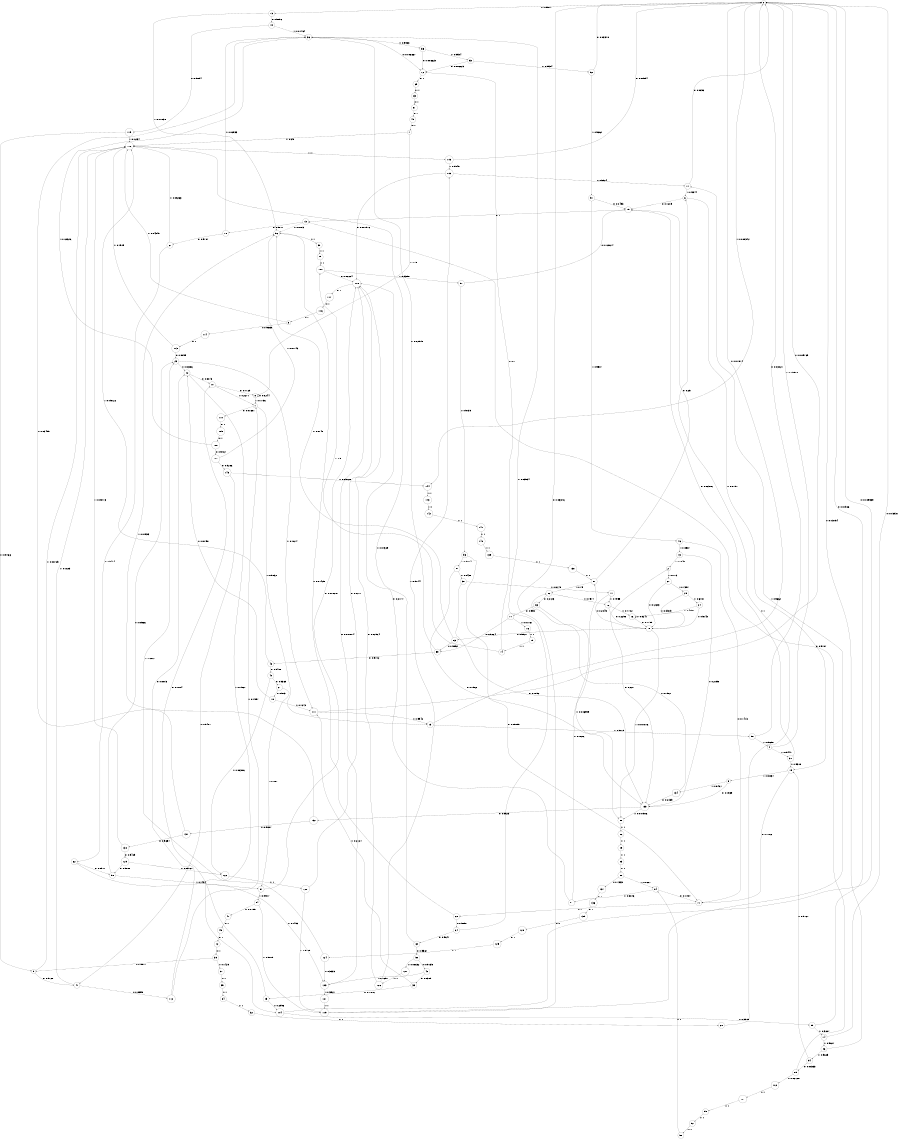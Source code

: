 digraph "ch2_random_source_L16" {
size = "6,8.5";
ratio = "fill";
node [shape = circle];
node [fontsize = 24];
edge [fontsize = 24];
0 -> 13 [label = "0: 0.9917   "];
0 -> 144 [label = "1: 0.008342  "];
1 -> 110 [label = "0: 0.01681  "];
1 -> 15 [label = "1: 0.9832   "];
2 -> 133 [label = "0: 0.227    "];
2 -> 27 [label = "1: 0.773    "];
3 -> 114 [label = "0: 0.9565   "];
3 -> 106 [label = "1: 0.04348  "];
4 -> 0 [label = "0: 0.05588  "];
4 -> 31 [label = "1: 0.9441   "];
5 -> 41 [label = "0: 0.9128   "];
5 -> 106 [label = "1: 0.08725  "];
6 -> 79 [label = "0: 0.1209   "];
6 -> 19 [label = "1: 0.8791   "];
7 -> 8 [label = "0: 0.75     "];
7 -> 106 [label = "1: 0.25     "];
8 -> 8 [label = "0: 0.8244   "];
8 -> 1 [label = "1: 0.1756   "];
9 -> 133 [label = "0: 0.1539   "];
9 -> 134 [label = "1: 0.8461   "];
10 -> 8 [label = "0: 0.7729   "];
10 -> 1 [label = "1: 0.2271   "];
11 -> 78 [label = "0: 0.2045   "];
11 -> 26 [label = "1: 0.7955   "];
12 -> 39 [label = "0: 1        "];
13 -> 44 [label = "0: 0.9896   "];
13 -> 56 [label = "1: 0.01038  "];
14 -> 0 [label = "0: 0.03931  "];
14 -> 96 [label = "1: 0.9607   "];
15 -> 0 [label = "0: 0.01814  "];
15 -> 98 [label = "1: 0.9819   "];
16 -> 78 [label = "0: 0.1759   "];
16 -> 16 [label = "1: 0.8241   "];
17 -> 0 [label = "0: 0.0656   "];
17 -> 6 [label = "1: 0.9344   "];
18 -> 22 [label = "0: 0.8758   "];
18 -> 111 [label = "1: 0.1242   "];
19 -> 71 [label = "0: 0.1166   "];
19 -> 9 [label = "1: 0.8834   "];
20 -> 6 [label = "1: 1        "];
21 -> 18 [label = "0: 0.913    "];
21 -> 57 [label = "1: 0.087    "];
22 -> 10 [label = "0: 0.8073   "];
22 -> 104 [label = "1: 0.1927   "];
23 -> 22 [label = "0: 0.8386   "];
23 -> 111 [label = "1: 0.1614   "];
24 -> 78 [label = "0: 0.5143   "];
24 -> 16 [label = "1: 0.4857   "];
25 -> 10 [label = "0: 0.7004   "];
25 -> 104 [label = "1: 0.2996   "];
26 -> 78 [label = "0: 0.2298   "];
26 -> 16 [label = "1: 0.7702   "];
27 -> 78 [label = "0: 0.2603   "];
27 -> 28 [label = "1: 0.7397   "];
28 -> 78 [label = "0: 0.3519   "];
28 -> 24 [label = "1: 0.6481   "];
29 -> 83 [label = "1: 1        "];
30 -> 85 [label = "1: 1        "];
31 -> 79 [label = "0: 0.06916  "];
31 -> 19 [label = "1: 0.9308   "];
32 -> 20 [label = "1: 1        "];
33 -> 25 [label = "0: 0.7876   "];
33 -> 111 [label = "1: 0.2124   "];
34 -> 32 [label = "1: 1        "];
35 -> 34 [label = "1: 1        "];
36 -> 72 [label = "0: 0.006667  "];
36 -> 55 [label = "1: 0.9933   "];
37 -> 35 [label = "1: 1        "];
38 -> 133 [label = "0: 0.1852   "];
38 -> 11 [label = "1: 0.8148   "];
39 -> 5 [label = "0: 0.8571   "];
39 -> 37 [label = "1: 0.1429   "];
40 -> 21 [label = "0: 0.9369   "];
40 -> 122 [label = "1: 0.06306  "];
41 -> 112 [label = "0: 0.8395   "];
41 -> 106 [label = "1: 0.1605   "];
42 -> 33 [label = "0: 0.8309   "];
42 -> 123 [label = "1: 0.1691   "];
43 -> 133 [label = "0: 0.2155   "];
43 -> 2 [label = "1: 0.7845   "];
44 -> 115 [label = "0: 0.9854   "];
44 -> 36 [label = "1: 0.01464  "];
45 -> 12 [label = "0: 1        "];
46 -> 71 [label = "0: 0.1413   "];
46 -> 43 [label = "1: 0.8587   "];
47 -> 45 [label = "0: 1        "];
48 -> 40 [label = "0: 0.9488   "];
48 -> 106 [label = "1: 0.05122  "];
49 -> 7 [label = "0: 1        "];
50 -> 42 [label = "0: 0.9135   "];
50 -> 127 [label = "1: 0.08652  "];
51 -> 79 [label = "0: 0.0493   "];
51 -> 46 [label = "1: 0.9507   "];
52 -> 0 [label = "0: 0.03378  "];
52 -> 51 [label = "1: 0.9662   "];
53 -> 72 [label = "0: 0.006623  "];
53 -> 52 [label = "1: 0.9934   "];
54 -> 47 [label = "0: 0.0195   "];
54 -> 119 [label = "1: 0.9805   "];
55 -> 72 [label = "0: 0.006623  "];
55 -> 53 [label = "1: 0.9934   "];
56 -> 30 [label = "1: 1        "];
57 -> 118 [label = "0: 0.008287  "];
57 -> 54 [label = "1: 0.9917   "];
58 -> 23 [label = "0: 0.8566   "];
58 -> 57 [label = "1: 0.1434   "];
59 -> 48 [label = "0: 0.9702   "];
59 -> 36 [label = "1: 0.02975  "];
60 -> 50 [label = "0: 0.9567   "];
60 -> 106 [label = "1: 0.04329  "];
61 -> 49 [label = "0: 1        "];
62 -> 58 [label = "0: 0.8517   "];
62 -> 123 [label = "1: 0.1483   "];
63 -> 59 [label = "0: 0.9852   "];
63 -> 56 [label = "1: 0.0148   "];
64 -> 60 [label = "0: 0.9647   "];
64 -> 36 [label = "1: 0.03534  "];
65 -> 61 [label = "0: 1        "];
66 -> 77 [label = "0: 0.993    "];
66 -> 88 [label = "1: 0.006999  "];
67 -> 62 [label = "0: 0.9474   "];
67 -> 106 [label = "1: 0.05263  "];
68 -> 64 [label = "0: 0.9857   "];
68 -> 56 [label = "1: 0.01429  "];
69 -> 65 [label = "0: 1        "];
70 -> 67 [label = "0: 0.9707   "];
70 -> 36 [label = "1: 0.02933  "];
71 -> 68 [label = "0: 1        "];
72 -> 69 [label = "0: 1        "];
73 -> 70 [label = "0: 0.9817   "];
73 -> 56 [label = "1: 0.0183   "];
74 -> 72 [label = "0: 0.1      "];
74 -> 100 [label = "1: 0.9      "];
75 -> 74 [label = "1: 1        "];
76 -> 75 [label = "1: 1        "];
77 -> 59 [label = "0: 0.9824   "];
77 -> 76 [label = "1: 0.01761  "];
78 -> 63 [label = "0: 0.9921   "];
78 -> 88 [label = "1: 0.007876  "];
79 -> 73 [label = "0: 1        "];
80 -> 137 [label = "0: 0.1333   "];
80 -> 84 [label = "1: 0.8667   "];
81 -> 118 [label = "0: 0.2174   "];
81 -> 87 [label = "1: 0.7826   "];
82 -> 66 [label = "0: 0.2423   "];
82 -> 26 [label = "1: 0.7577   "];
83 -> 80 [label = "1: 1        "];
84 -> 71 [label = "0: 0.1154   "];
84 -> 81 [label = "1: 0.8846   "];
85 -> 100 [label = "1: 1        "];
86 -> 29 [label = "1: 1        "];
87 -> 79 [label = "0: 0.25     "];
87 -> 82 [label = "1: 0.75     "];
88 -> 86 [label = "1: 1        "];
89 -> 73 [label = "0: 0.9787   "];
89 -> 102 [label = "1: 0.02128  "];
90 -> 84 [label = "1: 1        "];
91 -> 133 [label = "0: 0.1562   "];
91 -> 38 [label = "1: 0.8438   "];
92 -> 90 [label = "1: 1        "];
93 -> 71 [label = "0: 0.09859  "];
93 -> 91 [label = "1: 0.9014   "];
94 -> 89 [label = "0: 0.08333  "];
94 -> 19 [label = "1: 0.9167   "];
95 -> 92 [label = "1: 1        "];
96 -> 0 [label = "0: 0.03754  "];
96 -> 94 [label = "1: 0.9625   "];
97 -> 79 [label = "0: 0.02614  "];
97 -> 93 [label = "1: 0.9739   "];
98 -> 0 [label = "0: 0.03021  "];
98 -> 4 [label = "1: 0.9698   "];
99 -> 0 [label = "0: 0.01926  "];
99 -> 14 [label = "1: 0.9807   "];
100 -> 118 [label = "0: 0.06024  "];
100 -> 97 [label = "1: 0.9398   "];
101 -> 95 [label = "1: 1        "];
102 -> 101 [label = "1: 1        "];
103 -> 118 [label = "0: 0.007576  "];
103 -> 17 [label = "1: 0.9924   "];
104 -> 0 [label = "0: 0.009539  "];
104 -> 99 [label = "1: 0.9905   "];
105 -> 0 [label = "0: 0.00554  "];
105 -> 103 [label = "1: 0.9945   "];
106 -> 105 [label = "1: 1        "];
107 -> 145 [label = "0: 0.9286   "];
107 -> 56 [label = "1: 0.07143  "];
108 -> 107 [label = "0: 0.9767   "];
108 -> 36 [label = "1: 0.02326  "];
109 -> 108 [label = "0: 1        "];
110 -> 109 [label = "0: 1        "];
111 -> 0 [label = "0: 0.005769  "];
111 -> 15 [label = "1: 0.9942   "];
112 -> 22 [label = "0: 0.8003   "];
112 -> 1 [label = "1: 0.1997   "];
113 -> 23 [label = "0: 0.8095   "];
113 -> 106 [label = "1: 0.1905   "];
114 -> 113 [label = "0: 1        "];
115 -> 5 [label = "0: 0.9766   "];
115 -> 106 [label = "1: 0.0234   "];
116 -> 3 [label = "0: 1        "];
117 -> 116 [label = "0: 1        "];
118 -> 117 [label = "0: 1        "];
119 -> 0 [label = "0: 0.03376  "];
119 -> 17 [label = "1: 0.9662   "];
120 -> 118 [label = "0: 0.0211   "];
120 -> 119 [label = "1: 0.9789   "];
121 -> 119 [label = "1: 1        "];
122 -> 120 [label = "1: 1        "];
123 -> 118 [label = "0: 0.007874  "];
123 -> 121 [label = "1: 0.9921   "];
124 -> 23 [label = "0: 0.6667   "];
124 -> 123 [label = "1: 0.3333   "];
125 -> 124 [label = "0: 1        "];
126 -> 118 [label = "0: 0.02564  "];
126 -> 103 [label = "1: 0.9744   "];
127 -> 126 [label = "1: 1        "];
128 -> 125 [label = "0: 1        "];
129 -> 58 [label = "0: 0.9088   "];
129 -> 122 [label = "1: 0.09121  "];
130 -> 129 [label = "0: 0.9429   "];
130 -> 106 [label = "1: 0.05713  "];
131 -> 130 [label = "0: 0.9654   "];
131 -> 36 [label = "1: 0.03459  "];
132 -> 131 [label = "0: 0.9807   "];
132 -> 56 [label = "1: 0.01933  "];
133 -> 132 [label = "0: 0.9925   "];
133 -> 88 [label = "1: 0.007506  "];
134 -> 133 [label = "0: 0.2039   "];
134 -> 82 [label = "1: 0.7961   "];
135 -> 128 [label = "0: 1        "];
136 -> 135 [label = "0: 1        "];
137 -> 136 [label = "0: 1        "];
138 -> 87 [label = "1: 1        "];
139 -> 138 [label = "1: 1        "];
140 -> 139 [label = "1: 1        "];
141 -> 140 [label = "1: 1        "];
142 -> 141 [label = "1: 1        "];
143 -> 142 [label = "1: 1        "];
144 -> 143 [label = "1: 1        "];
145 -> 41 [label = "0: 0.9487   "];
145 -> 144 [label = "1: 0.05128  "];
}